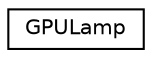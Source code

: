digraph G
{
  edge [fontname="Helvetica",fontsize="10",labelfontname="Helvetica",labelfontsize="10"];
  node [fontname="Helvetica",fontsize="10",shape=record];
  rankdir=LR;
  Node1 [label="GPULamp",height=0.2,width=0.4,color="black", fillcolor="white", style="filled",URL="$db/d52/structGPULamp.html"];
}
